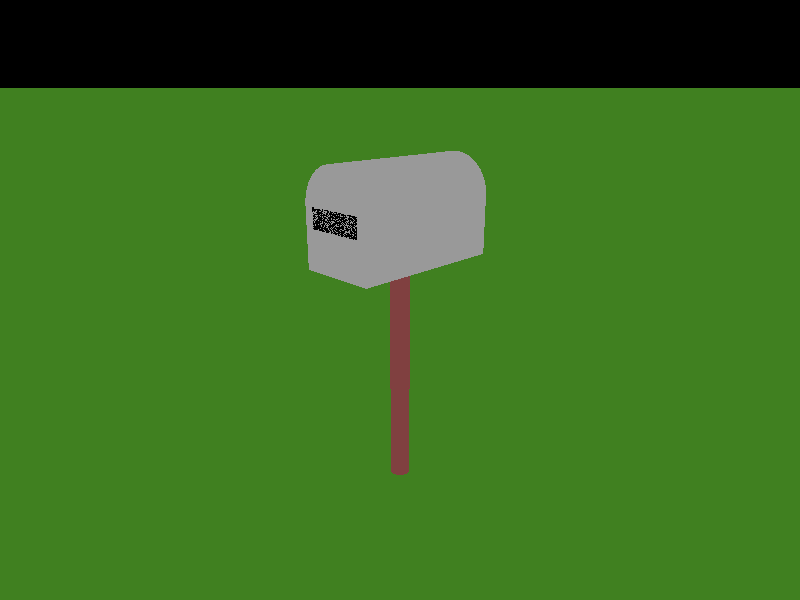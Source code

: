 camera {
	perspective
	location <-5, 4, -5>
	look_at <0, 1.5, 0>
}

light_source {
	<-5, 4, -3>,
	color rgb <0.95, 0.95, 0.85>
	spotlight 
	radius 15
	falloff 50
	point_at <0, 1.5, 0>
}

plane {
	<0,1,0>, -1 
	pigment { 
		rgb <0.25, 0.5, 0.125> 
	}
}

difference {
	union {
		box { 
			<1, 2.75, 0.5> , <-1, 2, -0.5> 
			finish { 
				diffuse 0.2 
				reflection { 
					metallic 0.6 
				} 
			} 
			pigment { 
				rgb <0.6, 0.6, 0.6> 
			} 
		}
		
		cylinder { 
			<1, 2.75, 0>, <-1, 2.75, 0>, 0.5 
			pigment { 
				rgb <0.6, 0.6, 0.6> 
			}		
			finish { 
				diffuse 0.2 
				reflection { 
					metallic 0.6
				} 
			} 
		}
	}
	box { 
		<-1, 2.5, -0.375>, <0, 2.75, 0.375> 
	}
}

cylinder {
	<0, -1, 0> , <0, 2, 0> , 0.125  
	pigment { 
		rgb <0.5, 0.25, 0.25>
	}
	finish {
		diffuse 0.6
		reflection { 
			metallic 0.3 
		} 
	} 
}